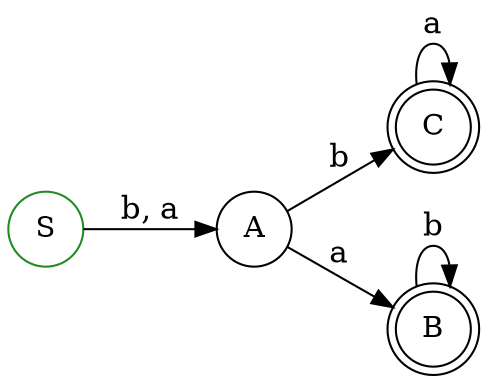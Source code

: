 digraph G {
    rankdir="LR";
    C [label="C", shape="doublecircle", color="black"];
    B [label="B", shape="doublecircle", color="black"];
    A [label="A", shape="circle", color="black"];
    S [label="S", shape="circle", color="forestgreen"];
    C -> C [label="a", fontsize=15];
    B -> B [label="b", fontsize=15];
    A -> C [label="b", fontsize=15];
    A -> B [label="a", fontsize=15];
    S -> A [label="b, a", fontsize=15];
}
